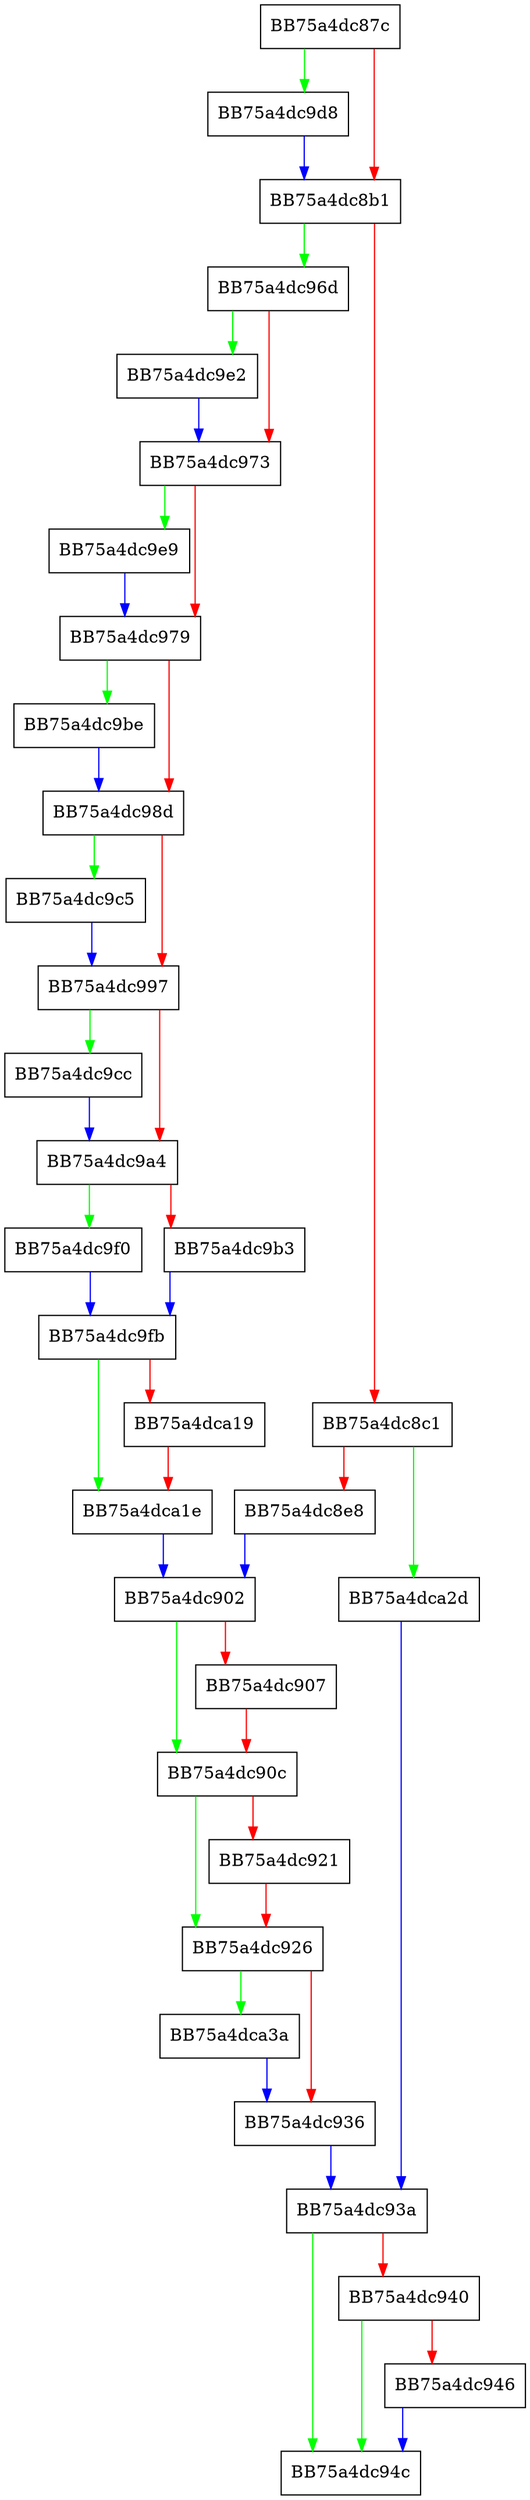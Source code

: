 digraph allocateIdNode {
  node [shape="box"];
  graph [splines=ortho];
  BB75a4dc87c -> BB75a4dc9d8 [color="green"];
  BB75a4dc87c -> BB75a4dc8b1 [color="red"];
  BB75a4dc8b1 -> BB75a4dc96d [color="green"];
  BB75a4dc8b1 -> BB75a4dc8c1 [color="red"];
  BB75a4dc8c1 -> BB75a4dca2d [color="green"];
  BB75a4dc8c1 -> BB75a4dc8e8 [color="red"];
  BB75a4dc8e8 -> BB75a4dc902 [color="blue"];
  BB75a4dc902 -> BB75a4dc90c [color="green"];
  BB75a4dc902 -> BB75a4dc907 [color="red"];
  BB75a4dc907 -> BB75a4dc90c [color="red"];
  BB75a4dc90c -> BB75a4dc926 [color="green"];
  BB75a4dc90c -> BB75a4dc921 [color="red"];
  BB75a4dc921 -> BB75a4dc926 [color="red"];
  BB75a4dc926 -> BB75a4dca3a [color="green"];
  BB75a4dc926 -> BB75a4dc936 [color="red"];
  BB75a4dc936 -> BB75a4dc93a [color="blue"];
  BB75a4dc93a -> BB75a4dc94c [color="green"];
  BB75a4dc93a -> BB75a4dc940 [color="red"];
  BB75a4dc940 -> BB75a4dc94c [color="green"];
  BB75a4dc940 -> BB75a4dc946 [color="red"];
  BB75a4dc946 -> BB75a4dc94c [color="blue"];
  BB75a4dc96d -> BB75a4dc9e2 [color="green"];
  BB75a4dc96d -> BB75a4dc973 [color="red"];
  BB75a4dc973 -> BB75a4dc9e9 [color="green"];
  BB75a4dc973 -> BB75a4dc979 [color="red"];
  BB75a4dc979 -> BB75a4dc9be [color="green"];
  BB75a4dc979 -> BB75a4dc98d [color="red"];
  BB75a4dc98d -> BB75a4dc9c5 [color="green"];
  BB75a4dc98d -> BB75a4dc997 [color="red"];
  BB75a4dc997 -> BB75a4dc9cc [color="green"];
  BB75a4dc997 -> BB75a4dc9a4 [color="red"];
  BB75a4dc9a4 -> BB75a4dc9f0 [color="green"];
  BB75a4dc9a4 -> BB75a4dc9b3 [color="red"];
  BB75a4dc9b3 -> BB75a4dc9fb [color="blue"];
  BB75a4dc9be -> BB75a4dc98d [color="blue"];
  BB75a4dc9c5 -> BB75a4dc997 [color="blue"];
  BB75a4dc9cc -> BB75a4dc9a4 [color="blue"];
  BB75a4dc9d8 -> BB75a4dc8b1 [color="blue"];
  BB75a4dc9e2 -> BB75a4dc973 [color="blue"];
  BB75a4dc9e9 -> BB75a4dc979 [color="blue"];
  BB75a4dc9f0 -> BB75a4dc9fb [color="blue"];
  BB75a4dc9fb -> BB75a4dca1e [color="green"];
  BB75a4dc9fb -> BB75a4dca19 [color="red"];
  BB75a4dca19 -> BB75a4dca1e [color="red"];
  BB75a4dca1e -> BB75a4dc902 [color="blue"];
  BB75a4dca2d -> BB75a4dc93a [color="blue"];
  BB75a4dca3a -> BB75a4dc936 [color="blue"];
}